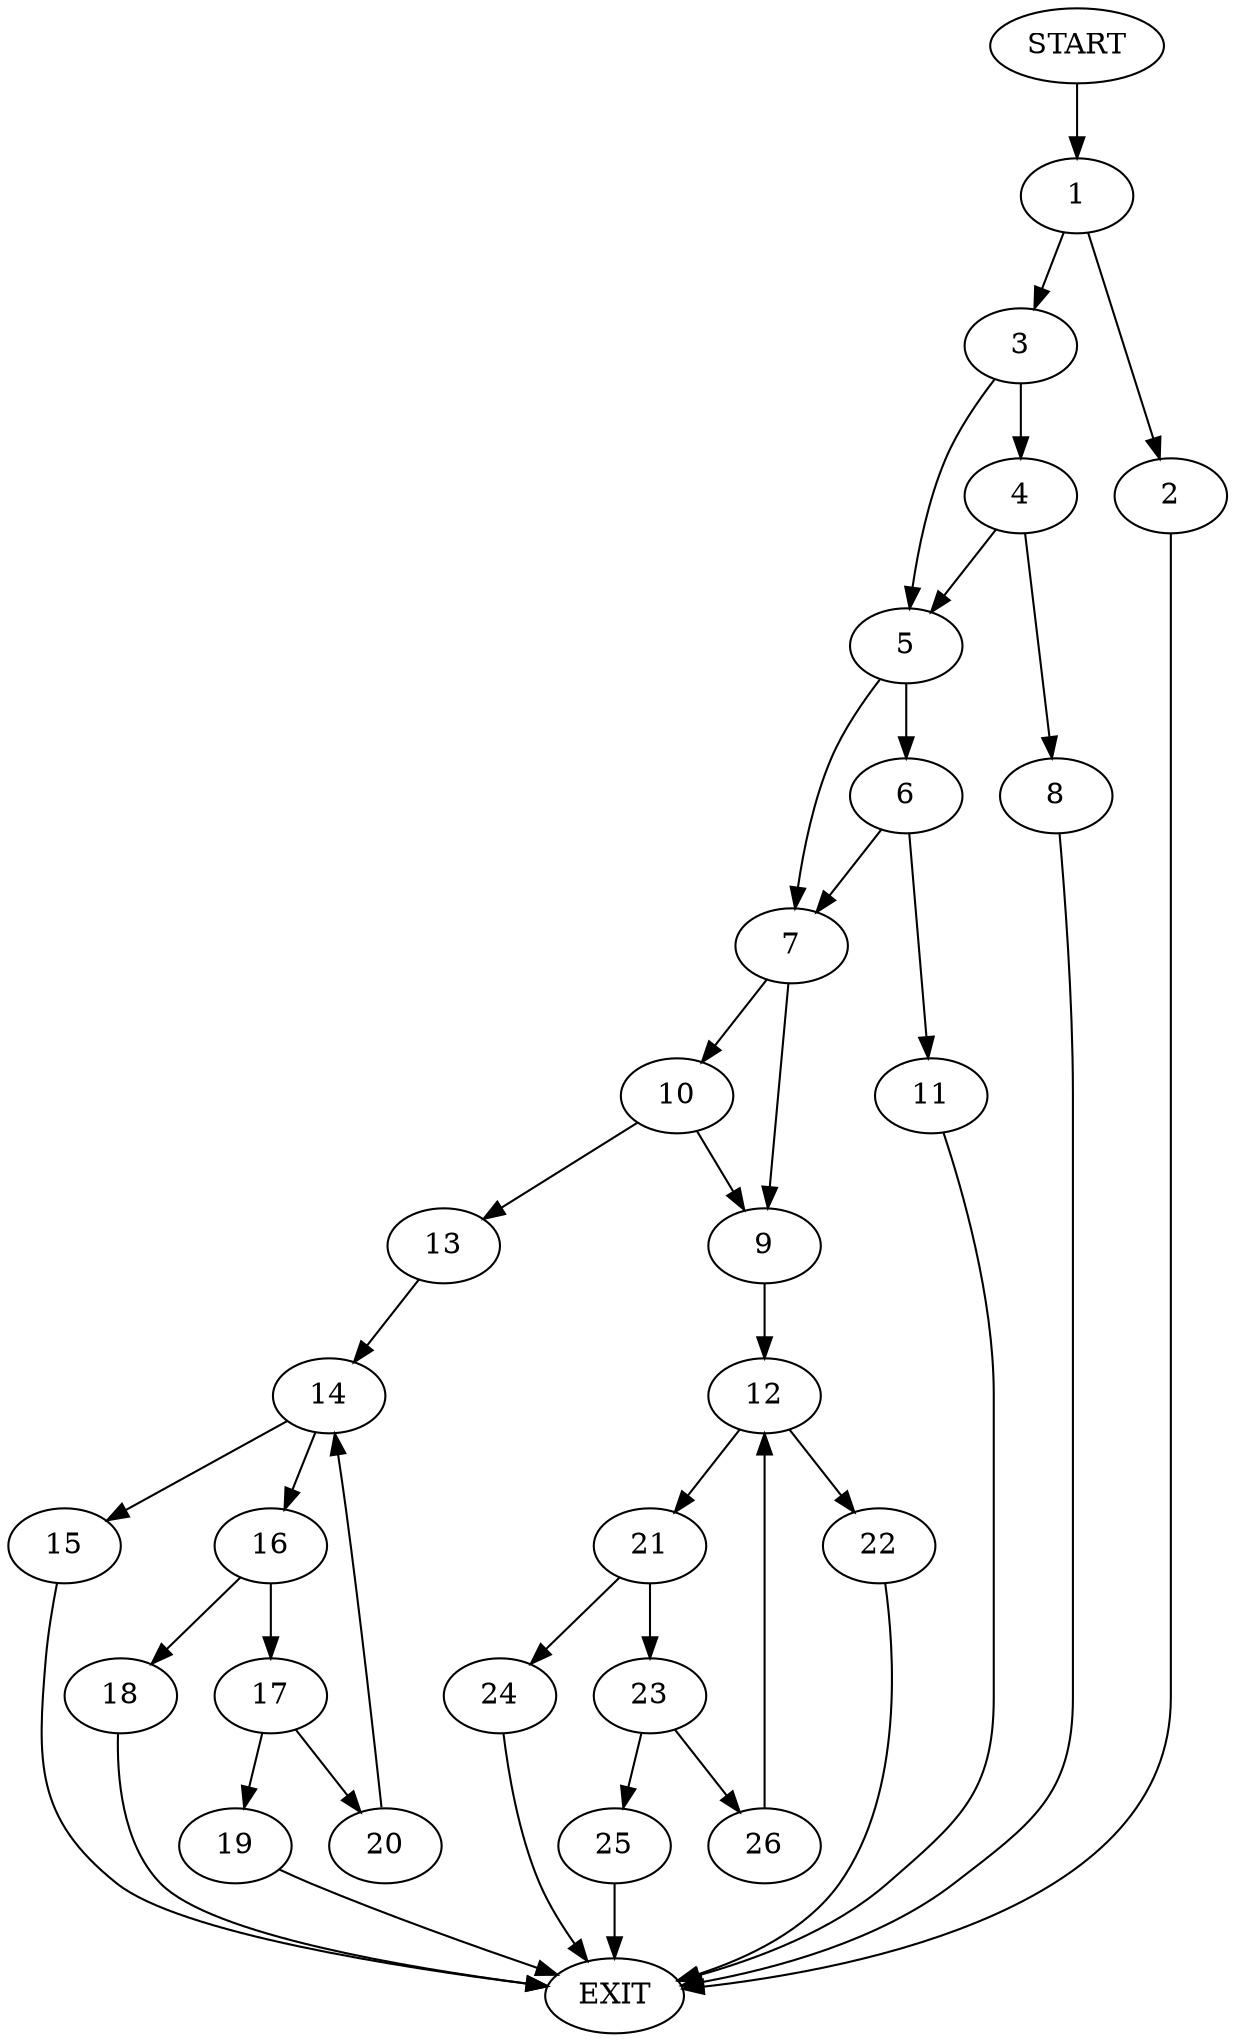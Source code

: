 digraph {
0 [label="START"]
27 [label="EXIT"]
0 -> 1
1 -> 2
1 -> 3
3 -> 4
3 -> 5
2 -> 27
5 -> 6
5 -> 7
4 -> 5
4 -> 8
8 -> 27
7 -> 9
7 -> 10
6 -> 11
6 -> 7
11 -> 27
9 -> 12
10 -> 13
10 -> 9
13 -> 14
14 -> 15
14 -> 16
15 -> 27
16 -> 17
16 -> 18
18 -> 27
17 -> 19
17 -> 20
19 -> 27
20 -> 14
12 -> 21
12 -> 22
21 -> 23
21 -> 24
22 -> 27
24 -> 27
23 -> 25
23 -> 26
25 -> 27
26 -> 12
}
